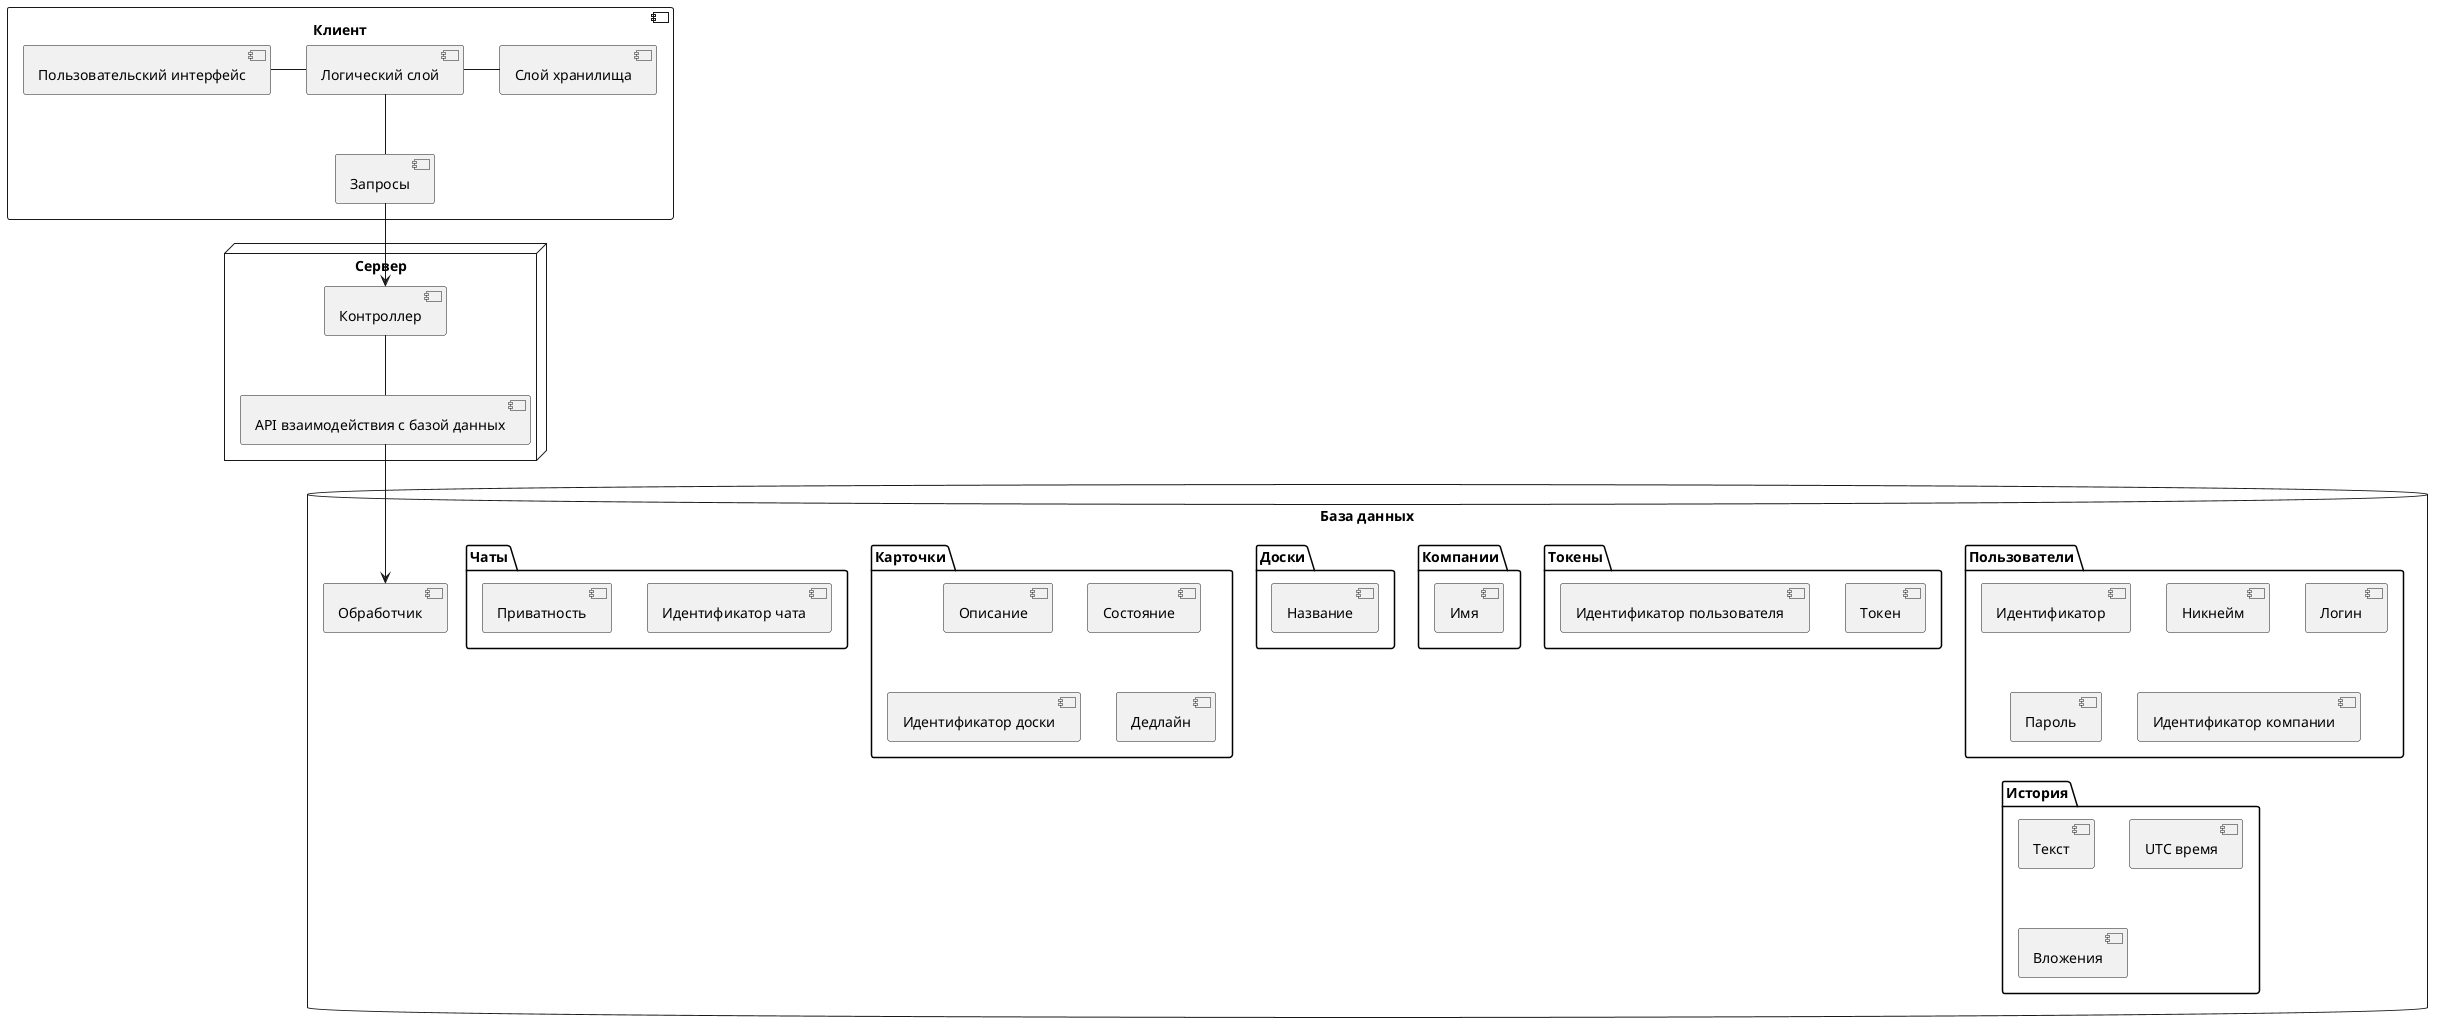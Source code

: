 @startuml
'https://plantuml.com/component-diagram


component "Клиент" {
  [Пользовательский интерфейс]
  [Логический слой]
  [Слой хранилища]
  [Запросы]
}

node "Сервер" {
  [Контроллер]
  [API взаимодействия с базой данных]
}

database "База данных" {
  [Обработчик]
  folder "Пользователи" {
    [Идентификатор]
    [Никнейм]
    [Логин]
    [Пароль]
    [Идентификатор компании]
  }
  folder "Токены"{
    [Токен]
    [Идентификатор пользователя]
  }
  folder "Компании" {
     [Идентификатор]
     [Имя]
  }
  folder "Доски" {
     [Идентификатор]
     [Название]
     [Идентификатор компании]
     [Идентификатор пользователя]
  }
  folder "Карточки" {
     [Идентификатор]
     [Название]
     [Описание]
     [Состояние]
     [Идентификатор доски]
     [Дедлайн]
  }
  folder "Чаты"{
     [Идентификатор]
     [Идентификатор чата]
     [Название]
     [Идентификатор пользователя]
     [Приватность]
  }
  folder "История"{
     [Идентификатор]
     [Идентификатор чата]
     [Идентификатор пользователя]
     [Текст]
     [UTC время]
     [Вложения]
  }
}

[Пользовательский интерфейс] - [Логический слой]
[Логический слой] - [Слой хранилища]
[Логический слой] -- [Запросы]
[Запросы] --> [Контроллер]
[Контроллер] -- [API взаимодействия с базой данных]
[API взаимодействия с базой данных] --> [Обработчик]

@enduml
